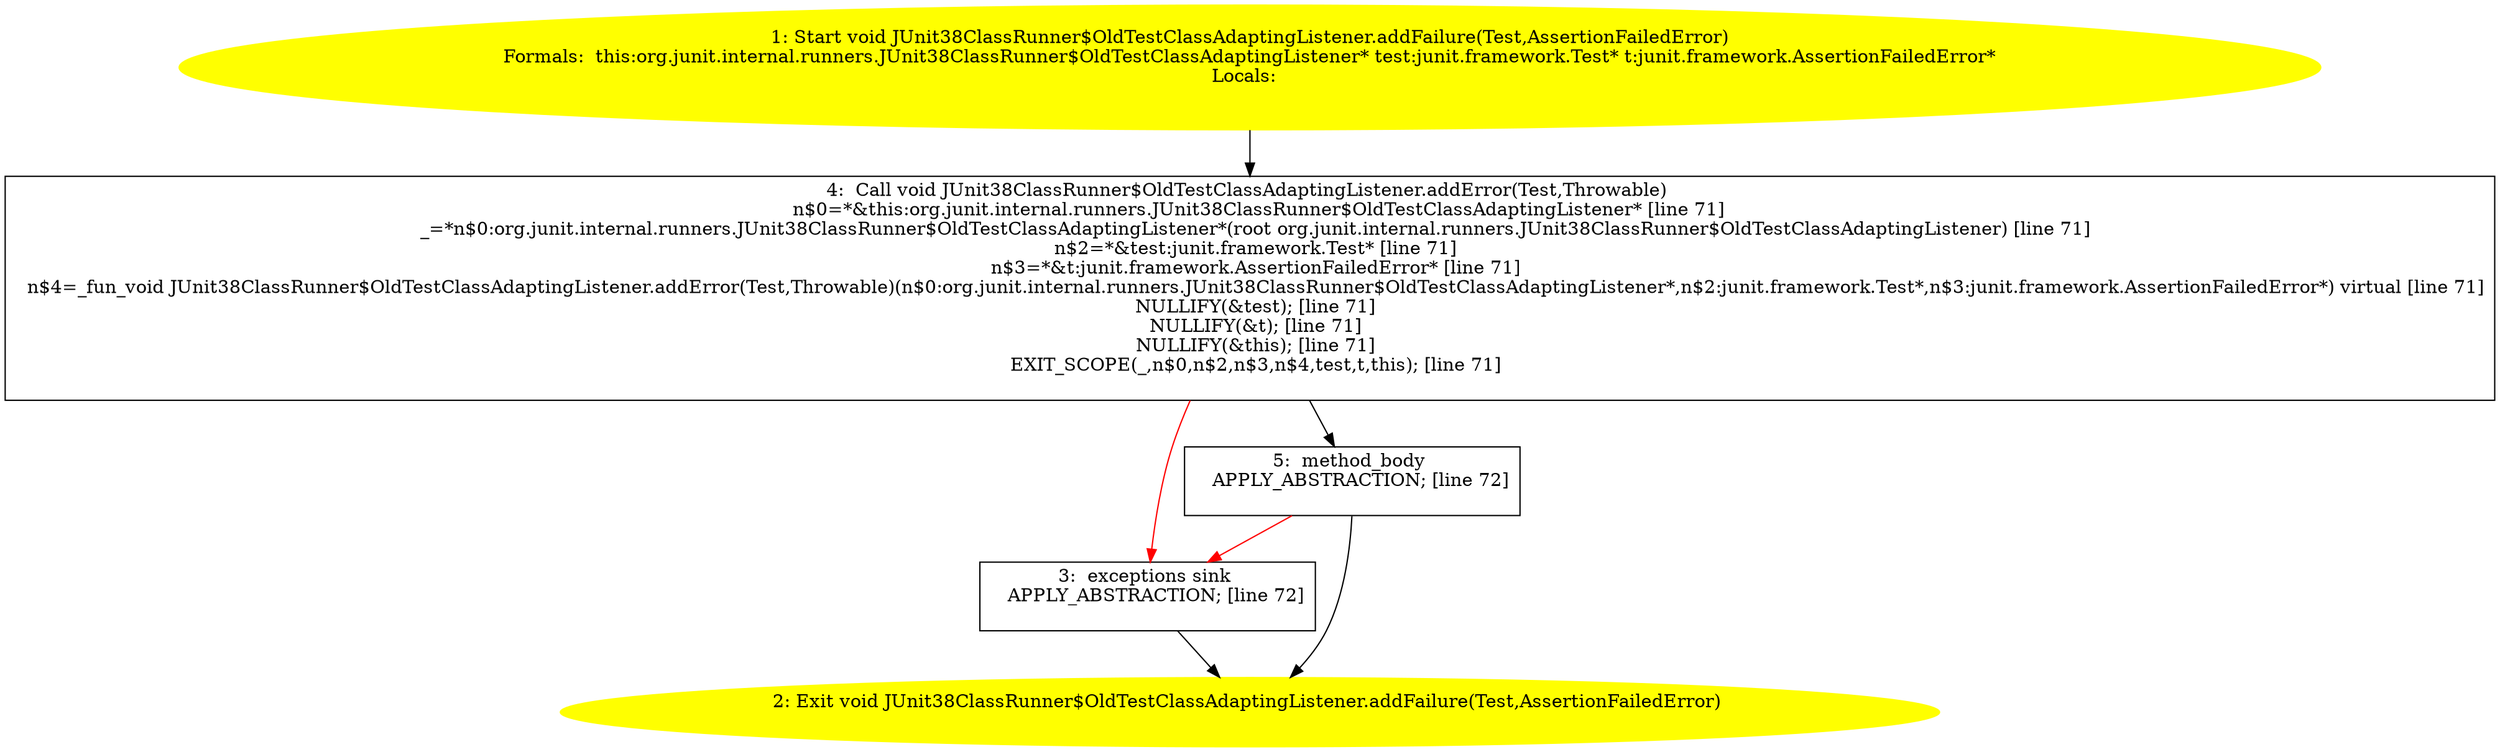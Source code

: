 /* @generated */
digraph cfg {
"org.junit.internal.runners.JUnit38ClassRunner$OldTestClassAdaptingListener.addFailure(junit.framewor.5f46704f551e0e15d3c702c9f557c5ed_1" [label="1: Start void JUnit38ClassRunner$OldTestClassAdaptingListener.addFailure(Test,AssertionFailedError)\nFormals:  this:org.junit.internal.runners.JUnit38ClassRunner$OldTestClassAdaptingListener* test:junit.framework.Test* t:junit.framework.AssertionFailedError*\nLocals:  \n  " color=yellow style=filled]
	

	 "org.junit.internal.runners.JUnit38ClassRunner$OldTestClassAdaptingListener.addFailure(junit.framewor.5f46704f551e0e15d3c702c9f557c5ed_1" -> "org.junit.internal.runners.JUnit38ClassRunner$OldTestClassAdaptingListener.addFailure(junit.framewor.5f46704f551e0e15d3c702c9f557c5ed_4" ;
"org.junit.internal.runners.JUnit38ClassRunner$OldTestClassAdaptingListener.addFailure(junit.framewor.5f46704f551e0e15d3c702c9f557c5ed_2" [label="2: Exit void JUnit38ClassRunner$OldTestClassAdaptingListener.addFailure(Test,AssertionFailedError) \n  " color=yellow style=filled]
	

"org.junit.internal.runners.JUnit38ClassRunner$OldTestClassAdaptingListener.addFailure(junit.framewor.5f46704f551e0e15d3c702c9f557c5ed_3" [label="3:  exceptions sink \n   APPLY_ABSTRACTION; [line 72]\n " shape="box"]
	

	 "org.junit.internal.runners.JUnit38ClassRunner$OldTestClassAdaptingListener.addFailure(junit.framewor.5f46704f551e0e15d3c702c9f557c5ed_3" -> "org.junit.internal.runners.JUnit38ClassRunner$OldTestClassAdaptingListener.addFailure(junit.framewor.5f46704f551e0e15d3c702c9f557c5ed_2" ;
"org.junit.internal.runners.JUnit38ClassRunner$OldTestClassAdaptingListener.addFailure(junit.framewor.5f46704f551e0e15d3c702c9f557c5ed_4" [label="4:  Call void JUnit38ClassRunner$OldTestClassAdaptingListener.addError(Test,Throwable) \n   n$0=*&this:org.junit.internal.runners.JUnit38ClassRunner$OldTestClassAdaptingListener* [line 71]\n  _=*n$0:org.junit.internal.runners.JUnit38ClassRunner$OldTestClassAdaptingListener*(root org.junit.internal.runners.JUnit38ClassRunner$OldTestClassAdaptingListener) [line 71]\n  n$2=*&test:junit.framework.Test* [line 71]\n  n$3=*&t:junit.framework.AssertionFailedError* [line 71]\n  n$4=_fun_void JUnit38ClassRunner$OldTestClassAdaptingListener.addError(Test,Throwable)(n$0:org.junit.internal.runners.JUnit38ClassRunner$OldTestClassAdaptingListener*,n$2:junit.framework.Test*,n$3:junit.framework.AssertionFailedError*) virtual [line 71]\n  NULLIFY(&test); [line 71]\n  NULLIFY(&t); [line 71]\n  NULLIFY(&this); [line 71]\n  EXIT_SCOPE(_,n$0,n$2,n$3,n$4,test,t,this); [line 71]\n " shape="box"]
	

	 "org.junit.internal.runners.JUnit38ClassRunner$OldTestClassAdaptingListener.addFailure(junit.framewor.5f46704f551e0e15d3c702c9f557c5ed_4" -> "org.junit.internal.runners.JUnit38ClassRunner$OldTestClassAdaptingListener.addFailure(junit.framewor.5f46704f551e0e15d3c702c9f557c5ed_5" ;
	 "org.junit.internal.runners.JUnit38ClassRunner$OldTestClassAdaptingListener.addFailure(junit.framewor.5f46704f551e0e15d3c702c9f557c5ed_4" -> "org.junit.internal.runners.JUnit38ClassRunner$OldTestClassAdaptingListener.addFailure(junit.framewor.5f46704f551e0e15d3c702c9f557c5ed_3" [color="red" ];
"org.junit.internal.runners.JUnit38ClassRunner$OldTestClassAdaptingListener.addFailure(junit.framewor.5f46704f551e0e15d3c702c9f557c5ed_5" [label="5:  method_body \n   APPLY_ABSTRACTION; [line 72]\n " shape="box"]
	

	 "org.junit.internal.runners.JUnit38ClassRunner$OldTestClassAdaptingListener.addFailure(junit.framewor.5f46704f551e0e15d3c702c9f557c5ed_5" -> "org.junit.internal.runners.JUnit38ClassRunner$OldTestClassAdaptingListener.addFailure(junit.framewor.5f46704f551e0e15d3c702c9f557c5ed_2" ;
	 "org.junit.internal.runners.JUnit38ClassRunner$OldTestClassAdaptingListener.addFailure(junit.framewor.5f46704f551e0e15d3c702c9f557c5ed_5" -> "org.junit.internal.runners.JUnit38ClassRunner$OldTestClassAdaptingListener.addFailure(junit.framewor.5f46704f551e0e15d3c702c9f557c5ed_3" [color="red" ];
}
